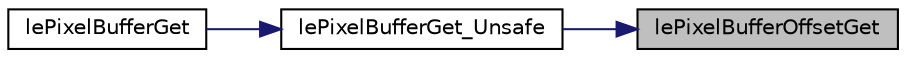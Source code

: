 digraph "lePixelBufferOffsetGet"
{
 // LATEX_PDF_SIZE
  edge [fontname="Helvetica",fontsize="10",labelfontname="Helvetica",labelfontsize="10"];
  node [fontname="Helvetica",fontsize="10",shape=record];
  rankdir="RL";
  Node1 [label="lePixelBufferOffsetGet",height=0.2,width=0.4,color="black", fillcolor="grey75", style="filled", fontcolor="black",tooltip="Get buffer at point."];
  Node1 -> Node2 [dir="back",color="midnightblue",fontsize="10",style="solid",fontname="Helvetica"];
  Node2 [label="lePixelBufferGet_Unsafe",height=0.2,width=0.4,color="black", fillcolor="white", style="filled",URL="$legato__pixelbuffer_8h.html#af63ae8ca48e5e5b0b38ada5f66575e41",tooltip="Get pixel at point."];
  Node2 -> Node3 [dir="back",color="midnightblue",fontsize="10",style="solid",fontname="Helvetica"];
  Node3 [label="lePixelBufferGet",height=0.2,width=0.4,color="black", fillcolor="white", style="filled",URL="$legato__pixelbuffer_8h.html#a8e99e8197326458e1111923d77035530",tooltip="Get pixel at point."];
}
